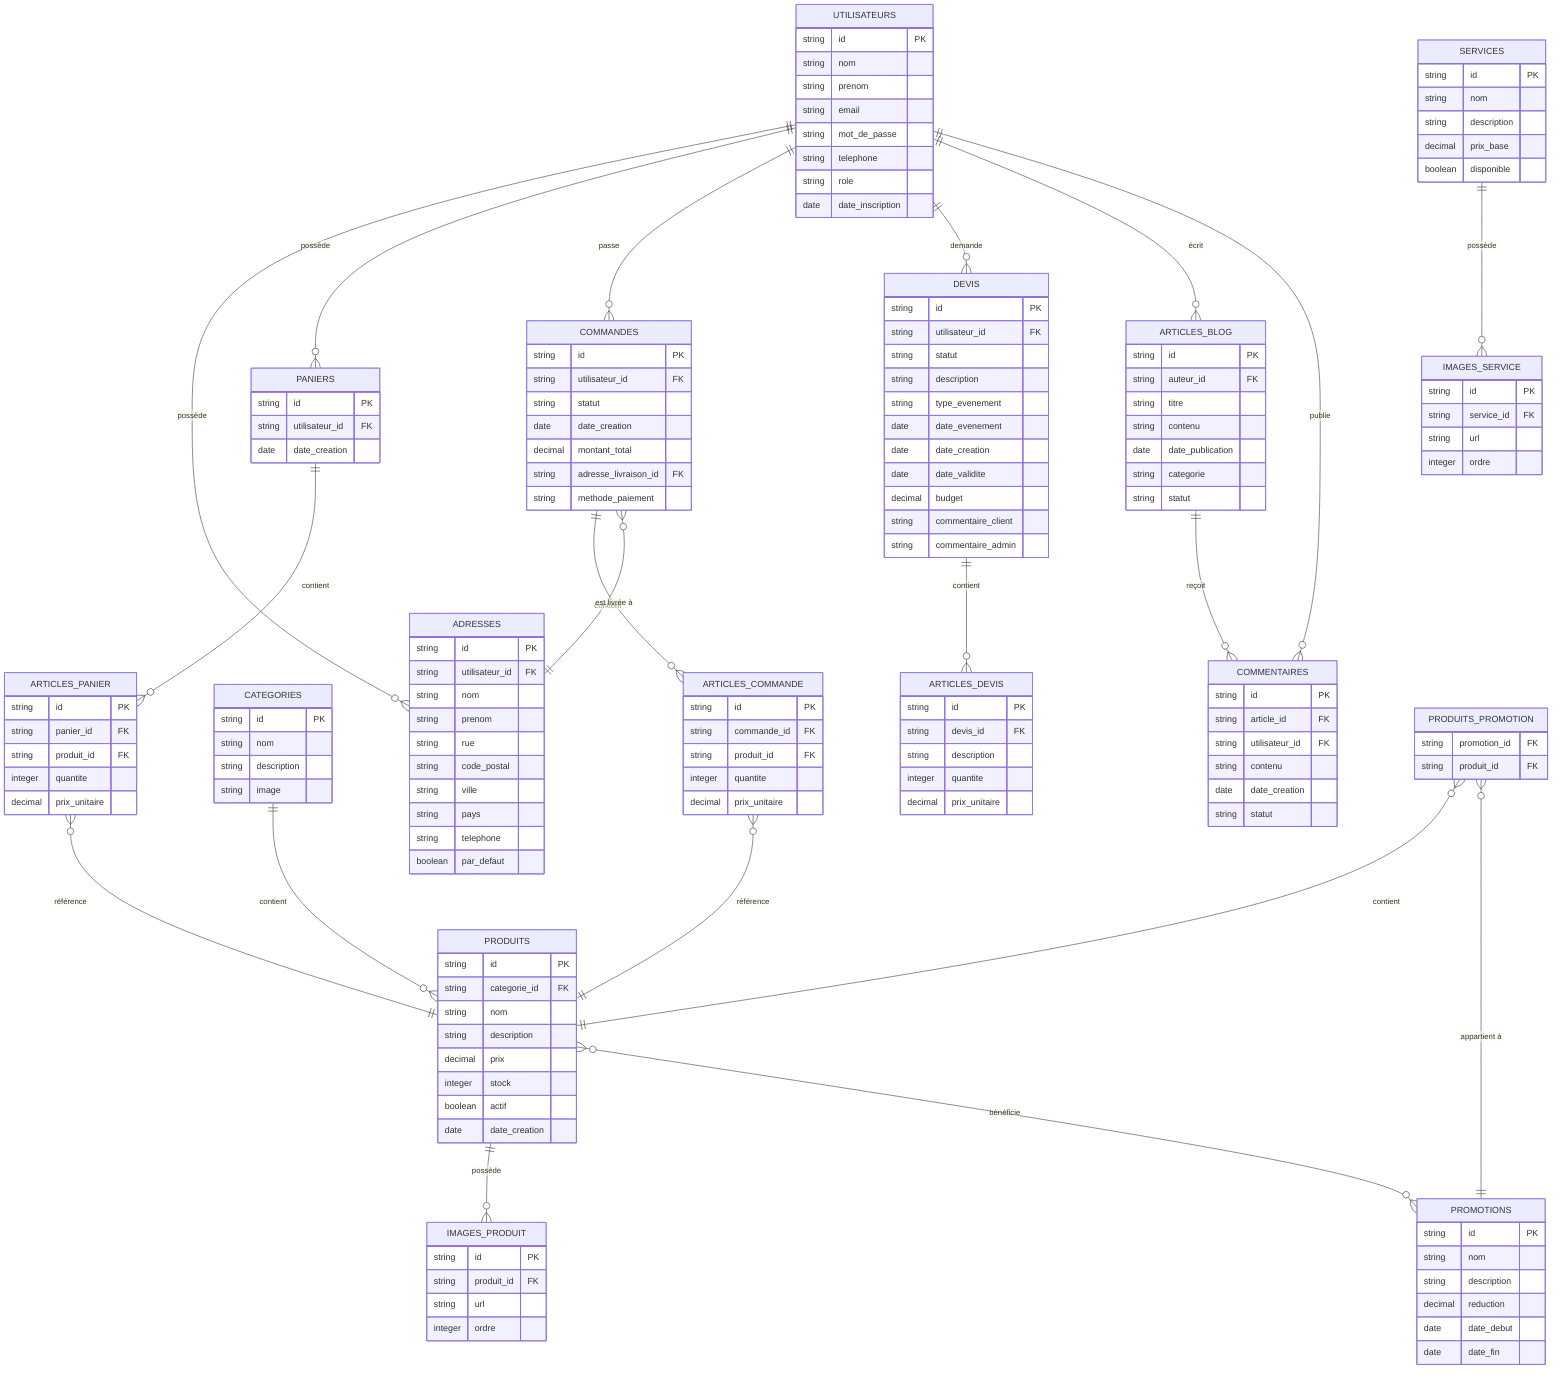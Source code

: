 erDiagram
    UTILISATEURS {
        string id PK
        string nom
        string prenom
        string email
        string mot_de_passe
        string telephone
        string role
        date date_inscription
    }
    
    ADRESSES {
        string id PK
        string utilisateur_id FK
        string nom
        string prenom
        string rue
        string code_postal
        string ville
        string pays
        string telephone
        boolean par_defaut
    }
    
    CATEGORIES {
        string id PK
        string nom
        string description
        string image
    }
    
    PRODUITS {
        string id PK
        string categorie_id FK
        string nom
        string description
        decimal prix
        integer stock
        boolean actif
        date date_creation
    }
    
    IMAGES_PRODUIT {
        string id PK
        string produit_id FK
        string url
        integer ordre
    }
    
    PANIERS {
        string id PK
        string utilisateur_id FK
        date date_creation
    }
    
    ARTICLES_PANIER {
        string id PK
        string panier_id FK
        string produit_id FK
        integer quantite
        decimal prix_unitaire
    }
    
    COMMANDES {
        string id PK
        string utilisateur_id FK
        string statut
        date date_creation
        decimal montant_total
        string adresse_livraison_id FK
        string methode_paiement
    }
    
    ARTICLES_COMMANDE {
        string id PK
        string commande_id FK
        string produit_id FK
        integer quantite
        decimal prix_unitaire
    }
    
    DEVIS {
        string id PK
        string utilisateur_id FK
        string statut
        string description
        string type_evenement
        date date_evenement
        date date_creation
        date date_validite
        decimal budget
        string commentaire_client
        string commentaire_admin
    }
    
    ARTICLES_DEVIS {
        string id PK
        string devis_id FK
        string description
        integer quantite
        decimal prix_unitaire
    }
    
    SERVICES {
        string id PK
        string nom
        string description
        decimal prix_base
        boolean disponible
    }
    
    IMAGES_SERVICE {
        string id PK
        string service_id FK
        string url
        integer ordre
    }
    
    ARTICLES_BLOG {
        string id PK
        string auteur_id FK
        string titre
        string contenu
        date date_publication
        string categorie
        string statut
    }
    
    COMMENTAIRES {
        string id PK
        string article_id FK
        string utilisateur_id FK
        string contenu
        date date_creation
        string statut
    }
    
    PROMOTIONS {
        string id PK
        string nom
        string description
        decimal reduction
        date date_debut
        date date_fin
    }
    
    PRODUITS_PROMOTION {
        string promotion_id FK
        string produit_id FK
    }
    
    UTILISATEURS ||--o{ ADRESSES : "possède"
    UTILISATEURS ||--o{ PANIERS : "possède"
    UTILISATEURS ||--o{ COMMANDES : "passe"
    UTILISATEURS ||--o{ DEVIS : "demande"
    UTILISATEURS ||--o{ ARTICLES_BLOG : "écrit"
    UTILISATEURS ||--o{ COMMENTAIRES : "publie"
    
    CATEGORIES ||--o{ PRODUITS : "contient"
    
    PRODUITS ||--o{ IMAGES_PRODUIT : "possède"
    PRODUITS }o--o{ PROMOTIONS : "bénéficie"
    
    PANIERS ||--o{ ARTICLES_PANIER : "contient"
    ARTICLES_PANIER }o--|| PRODUITS : "référence"
    
    COMMANDES ||--o{ ARTICLES_COMMANDE : "contient"
    ARTICLES_COMMANDE }o--|| PRODUITS : "référence"
    COMMANDES }o--|| ADRESSES : "est livrée à"
    
    DEVIS ||--o{ ARTICLES_DEVIS : "contient"
    
    SERVICES ||--o{ IMAGES_SERVICE : "possède"
    
    ARTICLES_BLOG ||--o{ COMMENTAIRES : "reçoit"
    
    PRODUITS_PROMOTION }o--|| PRODUITS : "contient"
    PRODUITS_PROMOTION }o--|| PROMOTIONS : "appartient à"